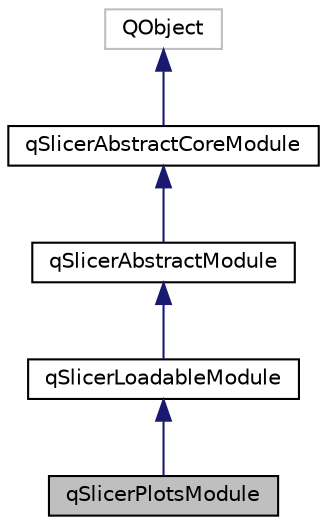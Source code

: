 digraph "qSlicerPlotsModule"
{
  bgcolor="transparent";
  edge [fontname="Helvetica",fontsize="10",labelfontname="Helvetica",labelfontsize="10"];
  node [fontname="Helvetica",fontsize="10",shape=record];
  Node0 [label="qSlicerPlotsModule",height=0.2,width=0.4,color="black", fillcolor="grey75", style="filled", fontcolor="black"];
  Node1 -> Node0 [dir="back",color="midnightblue",fontsize="10",style="solid",fontname="Helvetica"];
  Node1 [label="qSlicerLoadableModule",height=0.2,width=0.4,color="black",URL="$classqSlicerLoadableModule.html"];
  Node2 -> Node1 [dir="back",color="midnightblue",fontsize="10",style="solid",fontname="Helvetica"];
  Node2 [label="qSlicerAbstractModule",height=0.2,width=0.4,color="black",URL="$classqSlicerAbstractModule.html"];
  Node3 -> Node2 [dir="back",color="midnightblue",fontsize="10",style="solid",fontname="Helvetica"];
  Node3 [label="qSlicerAbstractCoreModule",height=0.2,width=0.4,color="black",URL="$classqSlicerAbstractCoreModule.html",tooltip="qSlicerAbstractCoreModule is the base class of any module in Slicer. "];
  Node4 -> Node3 [dir="back",color="midnightblue",fontsize="10",style="solid",fontname="Helvetica"];
  Node4 [label="QObject",height=0.2,width=0.4,color="grey75"];
}
